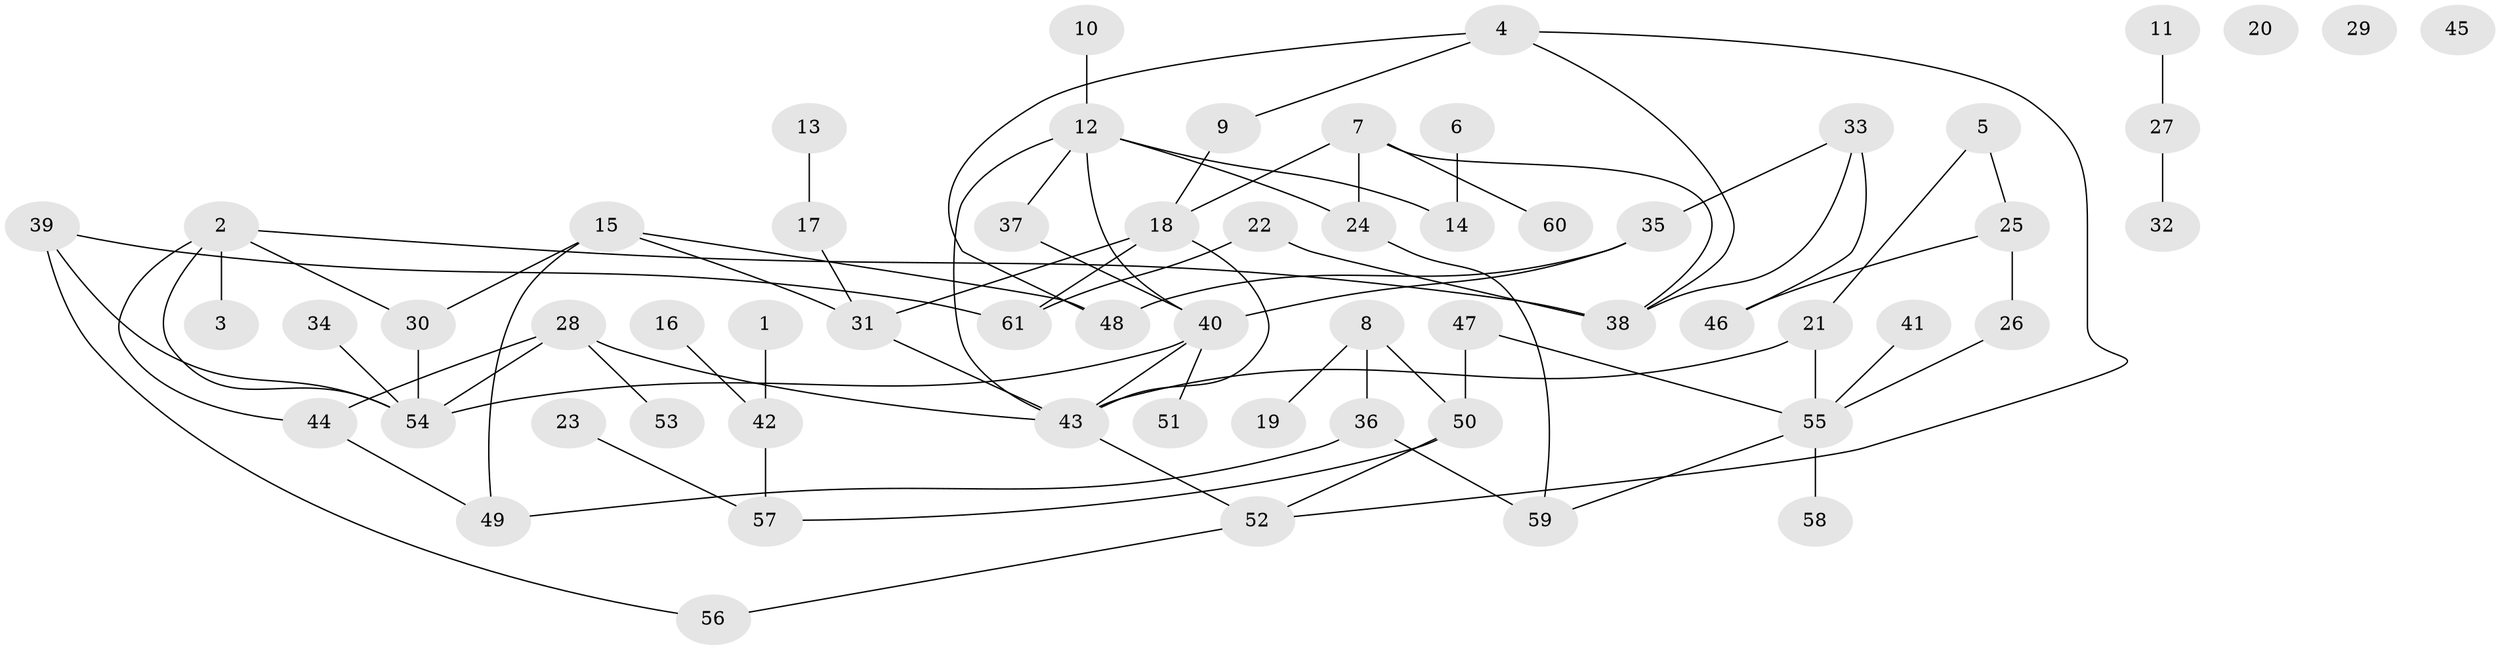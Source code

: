 // coarse degree distribution, {1: 0.3076923076923077, 3: 0.1282051282051282, 4: 0.1282051282051282, 5: 0.10256410256410256, 2: 0.10256410256410256, 6: 0.1282051282051282, 0: 0.07692307692307693, 9: 0.02564102564102564}
// Generated by graph-tools (version 1.1) at 2025/41/03/06/25 10:41:20]
// undirected, 61 vertices, 80 edges
graph export_dot {
graph [start="1"]
  node [color=gray90,style=filled];
  1;
  2;
  3;
  4;
  5;
  6;
  7;
  8;
  9;
  10;
  11;
  12;
  13;
  14;
  15;
  16;
  17;
  18;
  19;
  20;
  21;
  22;
  23;
  24;
  25;
  26;
  27;
  28;
  29;
  30;
  31;
  32;
  33;
  34;
  35;
  36;
  37;
  38;
  39;
  40;
  41;
  42;
  43;
  44;
  45;
  46;
  47;
  48;
  49;
  50;
  51;
  52;
  53;
  54;
  55;
  56;
  57;
  58;
  59;
  60;
  61;
  1 -- 42;
  2 -- 3;
  2 -- 30;
  2 -- 38;
  2 -- 44;
  2 -- 54;
  4 -- 9;
  4 -- 38;
  4 -- 48;
  4 -- 52;
  5 -- 21;
  5 -- 25;
  6 -- 14;
  7 -- 18;
  7 -- 24;
  7 -- 38;
  7 -- 60;
  8 -- 19;
  8 -- 36;
  8 -- 50;
  9 -- 18;
  10 -- 12;
  11 -- 27;
  12 -- 14;
  12 -- 24;
  12 -- 37;
  12 -- 40;
  12 -- 43;
  13 -- 17;
  15 -- 30;
  15 -- 31;
  15 -- 48;
  15 -- 49;
  16 -- 42;
  17 -- 31;
  18 -- 31;
  18 -- 43;
  18 -- 61;
  21 -- 43;
  21 -- 55;
  22 -- 38;
  22 -- 61;
  23 -- 57;
  24 -- 59;
  25 -- 26;
  25 -- 46;
  26 -- 55;
  27 -- 32;
  28 -- 43;
  28 -- 44;
  28 -- 53;
  28 -- 54;
  30 -- 54;
  31 -- 43;
  33 -- 35;
  33 -- 38;
  33 -- 46;
  34 -- 54;
  35 -- 40;
  35 -- 48;
  36 -- 49;
  36 -- 59;
  37 -- 40;
  39 -- 54;
  39 -- 56;
  39 -- 61;
  40 -- 43;
  40 -- 51;
  40 -- 54;
  41 -- 55;
  42 -- 57;
  43 -- 52;
  44 -- 49;
  47 -- 50;
  47 -- 55;
  50 -- 52;
  50 -- 57;
  52 -- 56;
  55 -- 58;
  55 -- 59;
}
